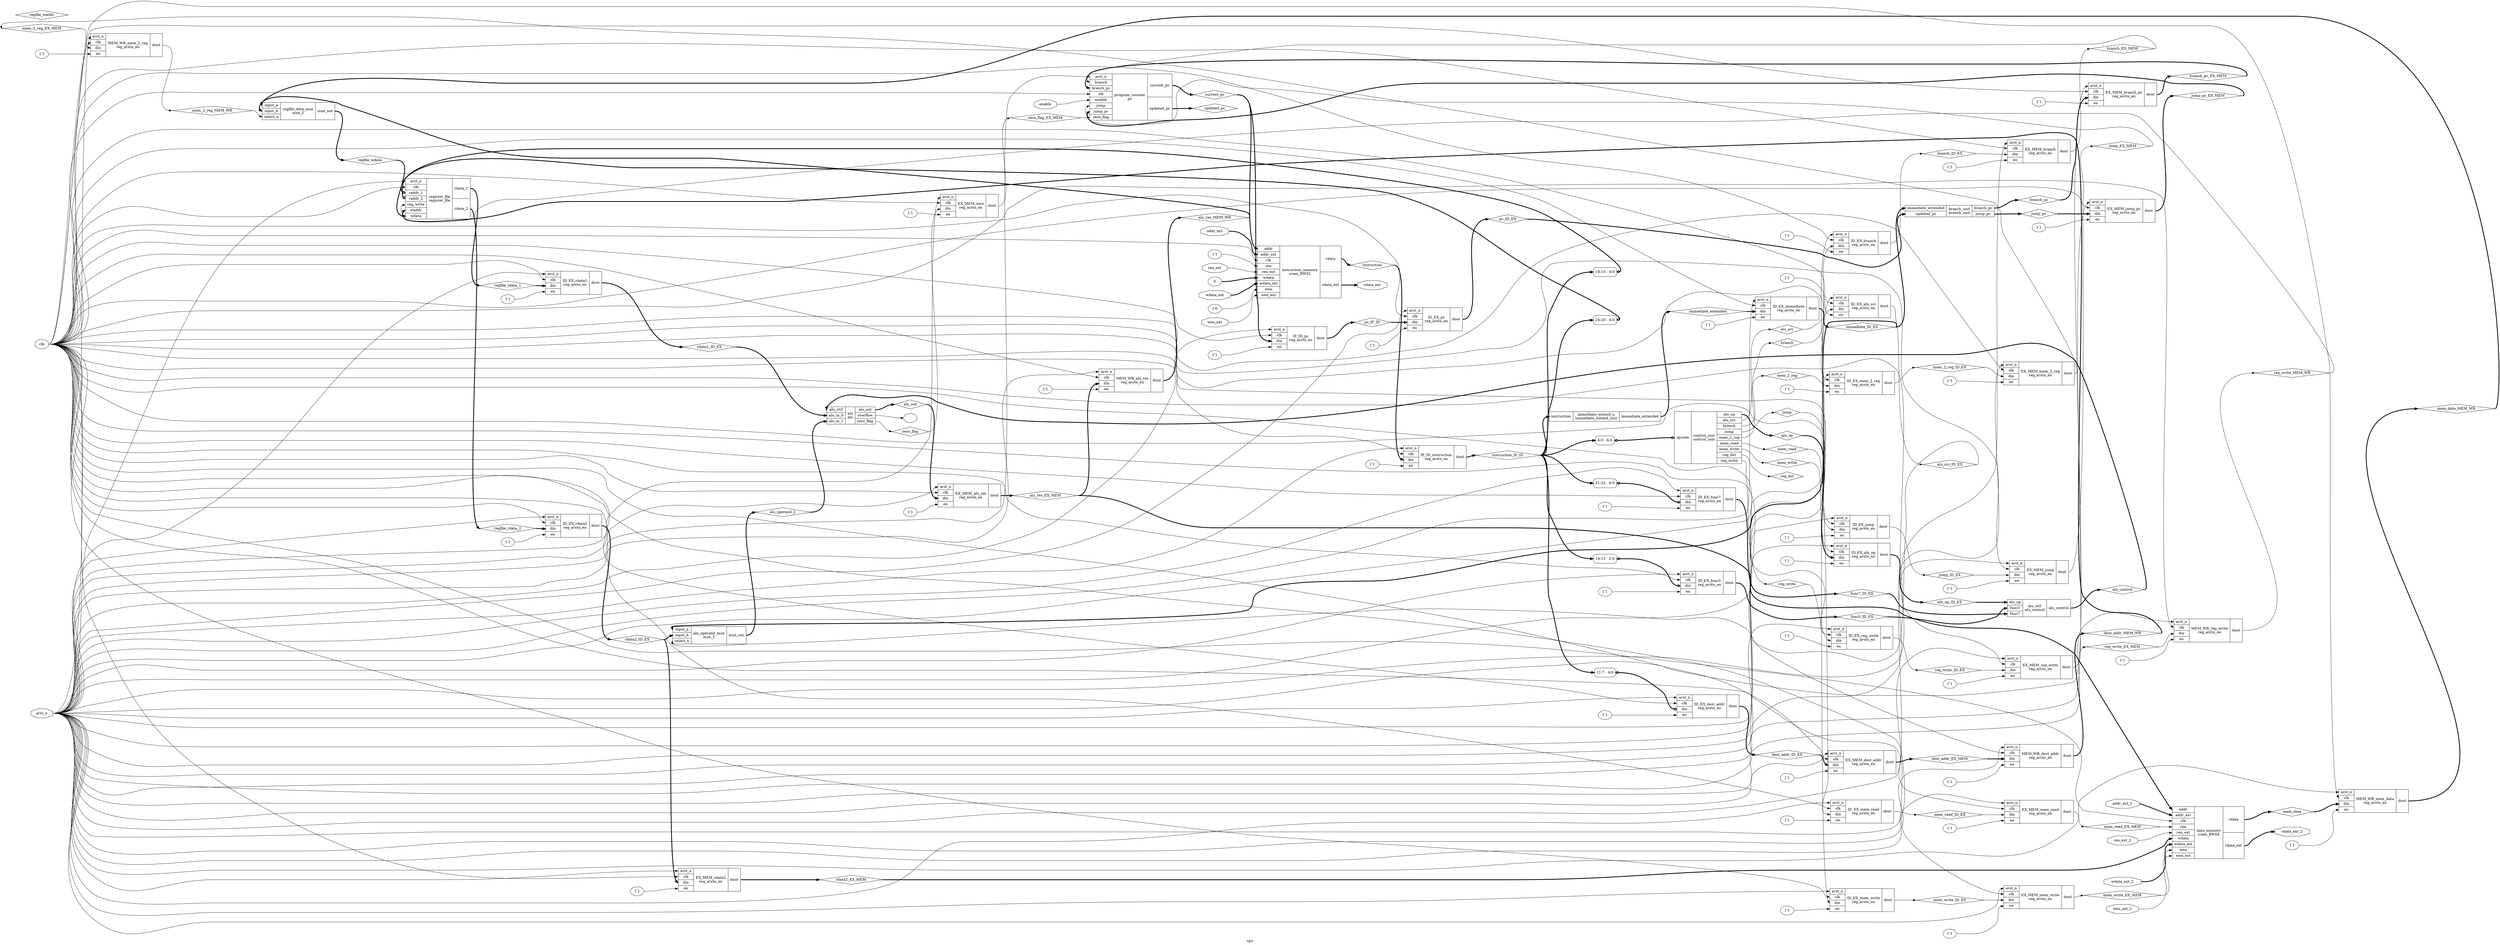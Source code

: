 digraph "cpu" {
label="cpu";
rankdir="LR";
remincross=true;
n1 [ shape=diamond, label="mem_2_reg_EX_MEM", color="black", fontcolor="black" ];
n2 [ shape=diamond, label="mem_2_reg_MEM_WB", color="black", fontcolor="black" ];
n3 [ shape=diamond, label="reg_write_MEM_WB", color="black", fontcolor="black" ];
n4 [ shape=diamond, label="reg_write_EX_MEM", color="black", fontcolor="black" ];
n5 [ shape=diamond, label="branch_EX_MEM", color="black", fontcolor="black" ];
n6 [ shape=diamond, label="jump_EX_MEM", color="black", fontcolor="black" ];
n7 [ shape=diamond, label="mem_read_EX_MEM", color="black", fontcolor="black" ];
n8 [ shape=diamond, label="mem_write_EX_MEM", color="black", fontcolor="black" ];
n9 [ shape=diamond, label="zero_flag_EX_MEM", color="black", fontcolor="black" ];
n10 [ shape=diamond, label="jump_ID_EX", color="black", fontcolor="black" ];
n11 [ shape=diamond, label="branch_ID_EX", color="black", fontcolor="black" ];
n12 [ shape=diamond, label="mem_2_reg_ID_EX", color="black", fontcolor="black" ];
n13 [ shape=diamond, label="mem_write_ID_EX", color="black", fontcolor="black" ];
n14 [ shape=diamond, label="mem_read_ID_EX", color="black", fontcolor="black" ];
n15 [ shape=diamond, label="alu_src_ID_EX", color="black", fontcolor="black" ];
n16 [ shape=diamond, label="reg_write_ID_EX", color="black", fontcolor="black" ];
n17 [ shape=diamond, label="func7_ID_EX", color="black", fontcolor="black" ];
n18 [ shape=diamond, label="func3_ID_EX", color="black", fontcolor="black" ];
n19 [ shape=diamond, label="immediate_ID_EX", color="black", fontcolor="black" ];
n20 [ shape=diamond, label="immediate_extended", color="black", fontcolor="black" ];
n21 [ shape=diamond, label="jump_pc_EX_MEM", color="black", fontcolor="black" ];
n22 [ shape=diamond, label="branch_pc_EX_MEM", color="black", fontcolor="black" ];
n23 [ shape=diamond, label="rdata2_ID_EX", color="black", fontcolor="black" ];
n24 [ shape=diamond, label="rdata1_ID_EX", color="black", fontcolor="black" ];
n25 [ shape=diamond, label="alu_operand_2", color="black", fontcolor="black" ];
n26 [ shape=diamond, label="mem_data_MEM_WB", color="black", fontcolor="black" ];
n27 [ shape=diamond, label="rdata2_EX_MEM", color="black", fontcolor="black" ];
n28 [ shape=diamond, label="regfile_rdata_2", color="black", fontcolor="black" ];
n29 [ shape=diamond, label="regfile_rdata_1", color="black", fontcolor="black" ];
n30 [ shape=diamond, label="alu_res_MEM_WB", color="black", fontcolor="black" ];
n31 [ shape=diamond, label="alu_res_EX_MEM", color="black", fontcolor="black" ];
n32 [ shape=diamond, label="alu_out", color="black", fontcolor="black" ];
n33 [ shape=diamond, label="mem_data", color="black", fontcolor="black" ];
n34 [ shape=diamond, label="regfile_wdata", color="black", fontcolor="black" ];
n35 [ shape=diamond, label="dest_addr_MEM_WB", color="black", fontcolor="black" ];
n36 [ shape=diamond, label="dest_addr_EX_MEM", color="black", fontcolor="black" ];
n37 [ shape=diamond, label="dest_addr_ID_EX", color="black", fontcolor="black" ];
n38 [ shape=diamond, label="regfile_waddr", color="black", fontcolor="black" ];
n39 [ shape=diamond, label="jump", color="black", fontcolor="black" ];
n40 [ shape=diamond, label="reg_write", color="black", fontcolor="black" ];
n41 [ shape=diamond, label="alu_src", color="black", fontcolor="black" ];
n42 [ shape=diamond, label="mem_write", color="black", fontcolor="black" ];
n43 [ shape=diamond, label="mem_2_reg", color="black", fontcolor="black" ];
n44 [ shape=diamond, label="mem_read", color="black", fontcolor="black" ];
n45 [ shape=diamond, label="branch", color="black", fontcolor="black" ];
n46 [ shape=diamond, label="reg_dst", color="black", fontcolor="black" ];
n47 [ shape=diamond, label="alu_control", color="black", fontcolor="black" ];
n48 [ shape=diamond, label="alu_op_ID_EX", color="black", fontcolor="black" ];
n49 [ shape=diamond, label="alu_op", color="black", fontcolor="black" ];
n50 [ shape=diamond, label="instruction_IF_ID", color="black", fontcolor="black" ];
n51 [ shape=diamond, label="instruction", color="black", fontcolor="black" ];
n52 [ shape=diamond, label="pc_ID_EX", color="black", fontcolor="black" ];
n53 [ shape=diamond, label="pc_IF_ID", color="black", fontcolor="black" ];
n54 [ shape=diamond, label="jump_pc", color="black", fontcolor="black" ];
n55 [ shape=diamond, label="current_pc", color="black", fontcolor="black" ];
n56 [ shape=diamond, label="updated_pc", color="black", fontcolor="black" ];
n57 [ shape=diamond, label="branch_pc", color="black", fontcolor="black" ];
n58 [ shape=diamond, label="zero_flag", color="black", fontcolor="black" ];
n59 [ shape=octagon, label="rdata_ext_2", color="black", fontcolor="black" ];
n60 [ shape=octagon, label="rdata_ext", color="black", fontcolor="black" ];
n61 [ shape=octagon, label="wdata_ext_2", color="black", fontcolor="black" ];
n62 [ shape=octagon, label="ren_ext_2", color="black", fontcolor="black" ];
n63 [ shape=octagon, label="wen_ext_2", color="black", fontcolor="black" ];
n64 [ shape=octagon, label="addr_ext_2", color="black", fontcolor="black" ];
n65 [ shape=octagon, label="wdata_ext", color="black", fontcolor="black" ];
n66 [ shape=octagon, label="ren_ext", color="black", fontcolor="black" ];
n67 [ shape=octagon, label="wen_ext", color="black", fontcolor="black" ];
n68 [ shape=octagon, label="addr_ext", color="black", fontcolor="black" ];
n69 [ shape=octagon, label="enable", color="black", fontcolor="black" ];
n70 [ shape=octagon, label="arst_n", color="black", fontcolor="black" ];
n71 [ shape=octagon, label="clk", color="black", fontcolor="black" ];
c76 [ shape=record, label="{{<p72> input_a|<p73> input_b|<p74> select_a}|regfile_data_mux\nmux_2|{<p75> mux_out}}" ];
v0 [ label="1'1" ];
c80 [ shape=record, label="{{<p70> arst_n|<p71> clk|<p77> din|<p78> en}|MEM_WB_mem_2_reg\nreg_arstn_en|{<p79> dout}}" ];
v1 [ label="1'1" ];
c81 [ shape=record, label="{{<p70> arst_n|<p71> clk|<p77> din|<p78> en}|MEM_WB_reg_write\nreg_arstn_en|{<p79> dout}}" ];
v2 [ label="1'1" ];
c82 [ shape=record, label="{{<p70> arst_n|<p71> clk|<p77> din|<p78> en}|MEM_WB_dest_addr\nreg_arstn_en|{<p79> dout}}" ];
v3 [ label="1'1" ];
c83 [ shape=record, label="{{<p70> arst_n|<p71> clk|<p77> din|<p78> en}|MEM_WB_alu_res\nreg_arstn_en|{<p79> dout}}" ];
v4 [ label="1'1" ];
c84 [ shape=record, label="{{<p70> arst_n|<p71> clk|<p77> din|<p78> en}|MEM_WB_mem_data\nreg_arstn_en|{<p79> dout}}" ];
c90 [ shape=record, label="{{<p85> addr|<p68> addr_ext|<p71> clk|<p86> ren|<p66> ren_ext|<p87> wdata|<p65> wdata_ext|<p88> wen|<p67> wen_ext}|data_memory\nsram_BW64|{<p89> rdata|<p60> rdata_ext}}" ];
v5 [ label="1'1" ];
c91 [ shape=record, label="{{<p70> arst_n|<p71> clk|<p77> din|<p78> en}|EX_MEM_zero\nreg_arstn_en|{<p79> dout}}" ];
v6 [ label="1'1" ];
c92 [ shape=record, label="{{<p70> arst_n|<p71> clk|<p77> din|<p78> en}|EX_MEM_mem_2_reg\nreg_arstn_en|{<p79> dout}}" ];
v7 [ label="1'1" ];
c93 [ shape=record, label="{{<p70> arst_n|<p71> clk|<p77> din|<p78> en}|EX_MEM_reg_write\nreg_arstn_en|{<p79> dout}}" ];
v8 [ label="1'1" ];
c94 [ shape=record, label="{{<p70> arst_n|<p71> clk|<p77> din|<p78> en}|EX_MEM_branch\nreg_arstn_en|{<p79> dout}}" ];
v9 [ label="1'1" ];
c95 [ shape=record, label="{{<p70> arst_n|<p71> clk|<p77> din|<p78> en}|EX_MEM_jump\nreg_arstn_en|{<p79> dout}}" ];
v10 [ label="1'1" ];
c96 [ shape=record, label="{{<p70> arst_n|<p71> clk|<p77> din|<p78> en}|EX_MEM_mem_read\nreg_arstn_en|{<p79> dout}}" ];
v11 [ label="1'1" ];
c97 [ shape=record, label="{{<p70> arst_n|<p71> clk|<p77> din|<p78> en}|EX_MEM_mem_write\nreg_arstn_en|{<p79> dout}}" ];
v12 [ label="1'1" ];
c98 [ shape=record, label="{{<p70> arst_n|<p71> clk|<p77> din|<p78> en}|EX_MEM_dest_addr\nreg_arstn_en|{<p79> dout}}" ];
v13 [ label="1'1" ];
c99 [ shape=record, label="{{<p70> arst_n|<p71> clk|<p77> din|<p78> en}|EX_MEM_rdata2\nreg_arstn_en|{<p79> dout}}" ];
v14 [ label="1'1" ];
c100 [ shape=record, label="{{<p70> arst_n|<p71> clk|<p77> din|<p78> en}|EX_MEM_alu_res\nreg_arstn_en|{<p79> dout}}" ];
v15 [ label="1'1" ];
c101 [ shape=record, label="{{<p70> arst_n|<p71> clk|<p77> din|<p78> en}|EX_MEM_jump_pc\nreg_arstn_en|{<p79> dout}}" ];
v16 [ label="1'1" ];
c102 [ shape=record, label="{{<p70> arst_n|<p71> clk|<p77> din|<p78> en}|EX_MEM_branch_pc\nreg_arstn_en|{<p79> dout}}" ];
c103 [ shape=record, label="{{<p20> immediate_extended|<p56> updated_pc}|branch_unit\nbranch_unit|{<p57> branch_pc|<p54> jump_pc}}" ];
v17 [ label="" ];
c108 [ shape=record, label="{{<p104> alu_ctrl|<p105> alu_in_0|<p106> alu_in_1}|alu\nalu|{<p32> alu_out|<p107> overflow|<p58> zero_flag}}" ];
c109 [ shape=record, label="{{<p72> input_a|<p73> input_b|<p74> select_a}|alu_operand_mux\nmux_2|{<p75> mux_out}}" ];
c104 [ shape=record, label="{{<p49> alu_op|<p110> func3|<p111> func7}|alu_ctrl\nalu_control|{<p47> alu_control}}" ];
v18 [ label="1'1" ];
c112 [ shape=record, label="{{<p70> arst_n|<p71> clk|<p77> din|<p78> en}|ID_EX_mem_2_reg\nreg_arstn_en|{<p79> dout}}" ];
v19 [ label="1'1" ];
c113 [ shape=record, label="{{<p70> arst_n|<p71> clk|<p77> din|<p78> en}|ID_EX_reg_write\nreg_arstn_en|{<p79> dout}}" ];
v20 [ label="1'1" ];
c114 [ shape=record, label="{{<p70> arst_n|<p71> clk|<p77> din|<p78> en}|ID_EX_branch\nreg_arstn_en|{<p79> dout}}" ];
v21 [ label="1'1" ];
c115 [ shape=record, label="{{<p70> arst_n|<p71> clk|<p77> din|<p78> en}|ID_EX_jump\nreg_arstn_en|{<p79> dout}}" ];
v22 [ label="1'1" ];
c116 [ shape=record, label="{{<p70> arst_n|<p71> clk|<p77> din|<p78> en}|ID_EX_mem_read\nreg_arstn_en|{<p79> dout}}" ];
v23 [ label="1'1" ];
c117 [ shape=record, label="{{<p70> arst_n|<p71> clk|<p77> din|<p78> en}|ID_EX_mem_write\nreg_arstn_en|{<p79> dout}}" ];
v24 [ label="1'1" ];
c118 [ shape=record, label="{{<p70> arst_n|<p71> clk|<p77> din|<p78> en}|ID_EX_alu_op\nreg_arstn_en|{<p79> dout}}" ];
v25 [ label="1'1" ];
c119 [ shape=record, label="{{<p70> arst_n|<p71> clk|<p77> din|<p78> en}|ID_EX_alu_src\nreg_arstn_en|{<p79> dout}}" ];
v27 [ label="1'1" ];
c120 [ shape=record, label="{{<p70> arst_n|<p71> clk|<p77> din|<p78> en}|ID_EX_dest_addr\nreg_arstn_en|{<p79> dout}}" ];
x26 [ shape=record, style=rounded, label="<s0> 11:7 - 4:0 " ];
x26:e -> c120:p77:w [arrowhead=odiamond, arrowtail=odiamond, dir=both, color="black", style="setlinewidth(3)", label=""];
v29 [ label="1'1" ];
c121 [ shape=record, label="{{<p70> arst_n|<p71> clk|<p77> din|<p78> en}|ID_EX_func3\nreg_arstn_en|{<p79> dout}}" ];
x28 [ shape=record, style=rounded, label="<s0> 14:12 - 2:0 " ];
x28:e -> c121:p77:w [arrowhead=odiamond, arrowtail=odiamond, dir=both, color="black", style="setlinewidth(3)", label=""];
v31 [ label="1'1" ];
c122 [ shape=record, label="{{<p70> arst_n|<p71> clk|<p77> din|<p78> en}|ID_EX_func7\nreg_arstn_en|{<p79> dout}}" ];
x30 [ shape=record, style=rounded, label="<s0> 31:25 - 6:0 " ];
x30:e -> c122:p77:w [arrowhead=odiamond, arrowtail=odiamond, dir=both, color="black", style="setlinewidth(3)", label=""];
v32 [ label="1'1" ];
c123 [ shape=record, label="{{<p70> arst_n|<p71> clk|<p77> din|<p78> en}|ID_EX_immediate\nreg_arstn_en|{<p79> dout}}" ];
v33 [ label="1'1" ];
c124 [ shape=record, label="{{<p70> arst_n|<p71> clk|<p77> din|<p78> en}|ID_EX_rdata2\nreg_arstn_en|{<p79> dout}}" ];
v34 [ label="1'1" ];
c125 [ shape=record, label="{{<p70> arst_n|<p71> clk|<p77> din|<p78> en}|ID_EX_rdata1\nreg_arstn_en|{<p79> dout}}" ];
v35 [ label="1'1" ];
c126 [ shape=record, label="{{<p70> arst_n|<p71> clk|<p77> din|<p78> en}|ID_EX_pc\nreg_arstn_en|{<p79> dout}}" ];
c132 [ shape=record, label="{{<p70> arst_n|<p71> clk|<p127> raddr_1|<p128> raddr_2|<p40> reg_write|<p129> waddr|<p87> wdata}|register_file\nregister_file|{<p130> rdata_1|<p131> rdata_2}}" ];
x36 [ shape=record, style=rounded, label="<s0> 24:20 - 4:0 " ];
x36:e -> c132:p128:w [arrowhead=odiamond, arrowtail=odiamond, dir=both, color="black", style="setlinewidth(3)", label=""];
x37 [ shape=record, style=rounded, label="<s0> 19:15 - 4:0 " ];
x37:e -> c132:p127:w [arrowhead=odiamond, arrowtail=odiamond, dir=both, color="black", style="setlinewidth(3)", label=""];
c134 [ shape=record, label="{{<p133> opcode}|control_unit\ncontrol_unit|{<p49> alu_op|<p41> alu_src|<p45> branch|<p39> jump|<p43> mem_2_reg|<p44> mem_read|<p42> mem_write|<p46> reg_dst|<p40> reg_write}}" ];
x38 [ shape=record, style=rounded, label="<s0> 6:0 - 6:0 " ];
x38:e -> c134:p133:w [arrowhead=odiamond, arrowtail=odiamond, dir=both, color="black", style="setlinewidth(3)", label=""];
c135 [ shape=record, label="{{<p51> instruction}|immediate_extend_u\nimmediate_extend_unit|{<p20> immediate_extended}}" ];
v39 [ label="1'1" ];
c136 [ shape=record, label="{{<p70> arst_n|<p71> clk|<p77> din|<p78> en}|IF_ID_pc\nreg_arstn_en|{<p79> dout}}" ];
v40 [ label="1'1" ];
c137 [ shape=record, label="{{<p70> arst_n|<p71> clk|<p77> din|<p78> en}|IF_ID_instruction\nreg_arstn_en|{<p79> dout}}" ];
v41 [ label="0" ];
v42 [ label="1'1" ];
v43 [ label="1'0" ];
c138 [ shape=record, label="{{<p85> addr|<p68> addr_ext|<p71> clk|<p86> ren|<p66> ren_ext|<p87> wdata|<p65> wdata_ext|<p88> wen|<p67> wen_ext}|instruction_memory\nsram_BW32|{<p89> rdata|<p60> rdata_ext}}" ];
c139 [ shape=record, label="{{<p70> arst_n|<p45> branch|<p57> branch_pc|<p71> clk|<p69> enable|<p39> jump|<p54> jump_pc|<p58> zero_flag}|program_counter\npc|{<p55> current_pc|<p56> updated_pc}}" ];
c92:p79:e -> n1:w [color="black", label=""];
n1:e -> c80:p77:w [color="black", label=""];
c115:p79:e -> n10:w [color="black", label=""];
n10:e -> c95:p77:w [color="black", label=""];
c114:p79:e -> n11:w [color="black", label=""];
n11:e -> c94:p77:w [color="black", label=""];
c112:p79:e -> n12:w [color="black", label=""];
n12:e -> c92:p77:w [color="black", label=""];
c117:p79:e -> n13:w [color="black", label=""];
n13:e -> c97:p77:w [color="black", label=""];
c116:p79:e -> n14:w [color="black", label=""];
n14:e -> c96:p77:w [color="black", label=""];
c119:p79:e -> n15:w [color="black", label=""];
n15:e -> c109:p74:w [color="black", label=""];
c113:p79:e -> n16:w [color="black", label=""];
n16:e -> c93:p77:w [color="black", label=""];
c122:p79:e -> n17:w [color="black", style="setlinewidth(3)", label=""];
n17:e -> c104:p111:w [color="black", style="setlinewidth(3)", label=""];
c121:p79:e -> n18:w [color="black", style="setlinewidth(3)", label=""];
n18:e -> c104:p110:w [color="black", style="setlinewidth(3)", label=""];
c123:p79:e -> n19:w [color="black", style="setlinewidth(3)", label=""];
n19:e -> c103:p20:w [color="black", style="setlinewidth(3)", label=""];
n19:e -> c109:p72:w [color="black", style="setlinewidth(3)", label=""];
c80:p79:e -> n2:w [color="black", label=""];
n2:e -> c76:p74:w [color="black", label=""];
c135:p20:e -> n20:w [color="black", style="setlinewidth(3)", label=""];
n20:e -> c123:p77:w [color="black", style="setlinewidth(3)", label=""];
c101:p79:e -> n21:w [color="black", style="setlinewidth(3)", label=""];
n21:e -> c139:p54:w [color="black", style="setlinewidth(3)", label=""];
c102:p79:e -> n22:w [color="black", style="setlinewidth(3)", label=""];
n22:e -> c139:p57:w [color="black", style="setlinewidth(3)", label=""];
c124:p79:e -> n23:w [color="black", style="setlinewidth(3)", label=""];
n23:e -> c109:p73:w [color="black", style="setlinewidth(3)", label=""];
n23:e -> c99:p77:w [color="black", style="setlinewidth(3)", label=""];
c125:p79:e -> n24:w [color="black", style="setlinewidth(3)", label=""];
n24:e -> c108:p105:w [color="black", style="setlinewidth(3)", label=""];
c109:p75:e -> n25:w [color="black", style="setlinewidth(3)", label=""];
n25:e -> c108:p106:w [color="black", style="setlinewidth(3)", label=""];
c84:p79:e -> n26:w [color="black", style="setlinewidth(3)", label=""];
n26:e -> c76:p72:w [color="black", style="setlinewidth(3)", label=""];
c99:p79:e -> n27:w [color="black", style="setlinewidth(3)", label=""];
n27:e -> c90:p87:w [color="black", style="setlinewidth(3)", label=""];
c132:p131:e -> n28:w [color="black", style="setlinewidth(3)", label=""];
n28:e -> c124:p77:w [color="black", style="setlinewidth(3)", label=""];
c132:p130:e -> n29:w [color="black", style="setlinewidth(3)", label=""];
n29:e -> c125:p77:w [color="black", style="setlinewidth(3)", label=""];
c81:p79:e -> n3:w [color="black", label=""];
n3:e -> c132:p40:w [color="black", label=""];
c83:p79:e -> n30:w [color="black", style="setlinewidth(3)", label=""];
n30:e -> c76:p73:w [color="black", style="setlinewidth(3)", label=""];
c100:p79:e -> n31:w [color="black", style="setlinewidth(3)", label=""];
n31:e -> c83:p77:w [color="black", style="setlinewidth(3)", label=""];
n31:e -> c90:p85:w [color="black", style="setlinewidth(3)", label=""];
c108:p32:e -> n32:w [color="black", style="setlinewidth(3)", label=""];
n32:e -> c100:p77:w [color="black", style="setlinewidth(3)", label=""];
c90:p89:e -> n33:w [color="black", style="setlinewidth(3)", label=""];
n33:e -> c84:p77:w [color="black", style="setlinewidth(3)", label=""];
c76:p75:e -> n34:w [color="black", style="setlinewidth(3)", label=""];
n34:e -> c132:p87:w [color="black", style="setlinewidth(3)", label=""];
c82:p79:e -> n35:w [color="black", style="setlinewidth(3)", label=""];
n35:e -> c132:p129:w [color="black", style="setlinewidth(3)", label=""];
c98:p79:e -> n36:w [color="black", style="setlinewidth(3)", label=""];
n36:e -> c82:p77:w [color="black", style="setlinewidth(3)", label=""];
c120:p79:e -> n37:w [color="black", style="setlinewidth(3)", label=""];
n37:e -> c98:p77:w [color="black", style="setlinewidth(3)", label=""];
c134:p39:e -> n39:w [color="black", label=""];
n39:e -> c115:p77:w [color="black", label=""];
c93:p79:e -> n4:w [color="black", label=""];
n4:e -> c81:p77:w [color="black", label=""];
c134:p40:e -> n40:w [color="black", label=""];
n40:e -> c113:p77:w [color="black", label=""];
c134:p41:e -> n41:w [color="black", label=""];
n41:e -> c119:p77:w [color="black", label=""];
c134:p42:e -> n42:w [color="black", label=""];
n42:e -> c117:p77:w [color="black", label=""];
c134:p43:e -> n43:w [color="black", label=""];
n43:e -> c112:p77:w [color="black", label=""];
c134:p44:e -> n44:w [color="black", label=""];
n44:e -> c116:p77:w [color="black", label=""];
c134:p45:e -> n45:w [color="black", label=""];
n45:e -> c114:p77:w [color="black", label=""];
c134:p46:e -> n46:w [color="black", label=""];
c104:p47:e -> n47:w [color="black", style="setlinewidth(3)", label=""];
n47:e -> c108:p104:w [color="black", style="setlinewidth(3)", label=""];
c118:p79:e -> n48:w [color="black", style="setlinewidth(3)", label=""];
n48:e -> c104:p49:w [color="black", style="setlinewidth(3)", label=""];
c134:p49:e -> n49:w [color="black", style="setlinewidth(3)", label=""];
n49:e -> c118:p77:w [color="black", style="setlinewidth(3)", label=""];
c94:p79:e -> n5:w [color="black", label=""];
n5:e -> c139:p45:w [color="black", label=""];
c137:p79:e -> n50:w [color="black", style="setlinewidth(3)", label=""];
n50:e -> c135:p51:w [color="black", style="setlinewidth(3)", label=""];
n50:e -> x26:s0:w [color="black", style="setlinewidth(3)", label=""];
n50:e -> x28:s0:w [color="black", style="setlinewidth(3)", label=""];
n50:e -> x30:s0:w [color="black", style="setlinewidth(3)", label=""];
n50:e -> x36:s0:w [color="black", style="setlinewidth(3)", label=""];
n50:e -> x37:s0:w [color="black", style="setlinewidth(3)", label=""];
n50:e -> x38:s0:w [color="black", style="setlinewidth(3)", label=""];
c138:p89:e -> n51:w [color="black", style="setlinewidth(3)", label=""];
n51:e -> c137:p77:w [color="black", style="setlinewidth(3)", label=""];
c126:p79:e -> n52:w [color="black", style="setlinewidth(3)", label=""];
n52:e -> c103:p56:w [color="black", style="setlinewidth(3)", label=""];
c136:p79:e -> n53:w [color="black", style="setlinewidth(3)", label=""];
n53:e -> c126:p77:w [color="black", style="setlinewidth(3)", label=""];
c103:p54:e -> n54:w [color="black", style="setlinewidth(3)", label=""];
n54:e -> c101:p77:w [color="black", style="setlinewidth(3)", label=""];
c139:p55:e -> n55:w [color="black", style="setlinewidth(3)", label=""];
n55:e -> c136:p77:w [color="black", style="setlinewidth(3)", label=""];
n55:e -> c138:p85:w [color="black", style="setlinewidth(3)", label=""];
c139:p56:e -> n56:w [color="black", style="setlinewidth(3)", label=""];
c103:p57:e -> n57:w [color="black", style="setlinewidth(3)", label=""];
n57:e -> c102:p77:w [color="black", style="setlinewidth(3)", label=""];
c108:p58:e -> n58:w [color="black", label=""];
n58:e -> c91:p77:w [color="black", label=""];
c90:p60:e -> n59:w [color="black", style="setlinewidth(3)", label=""];
c95:p79:e -> n6:w [color="black", label=""];
n6:e -> c139:p39:w [color="black", label=""];
c138:p60:e -> n60:w [color="black", style="setlinewidth(3)", label=""];
n61:e -> c90:p65:w [color="black", style="setlinewidth(3)", label=""];
n62:e -> c90:p66:w [color="black", label=""];
n63:e -> c90:p67:w [color="black", label=""];
n64:e -> c90:p68:w [color="black", style="setlinewidth(3)", label=""];
n65:e -> c138:p65:w [color="black", style="setlinewidth(3)", label=""];
n66:e -> c138:p66:w [color="black", label=""];
n67:e -> c138:p67:w [color="black", label=""];
n68:e -> c138:p68:w [color="black", style="setlinewidth(3)", label=""];
n69:e -> c139:p69:w [color="black", label=""];
c96:p79:e -> n7:w [color="black", label=""];
n7:e -> c90:p86:w [color="black", label=""];
n70:e -> c100:p70:w [color="black", label=""];
n70:e -> c101:p70:w [color="black", label=""];
n70:e -> c102:p70:w [color="black", label=""];
n70:e -> c112:p70:w [color="black", label=""];
n70:e -> c113:p70:w [color="black", label=""];
n70:e -> c114:p70:w [color="black", label=""];
n70:e -> c115:p70:w [color="black", label=""];
n70:e -> c116:p70:w [color="black", label=""];
n70:e -> c117:p70:w [color="black", label=""];
n70:e -> c118:p70:w [color="black", label=""];
n70:e -> c119:p70:w [color="black", label=""];
n70:e -> c120:p70:w [color="black", label=""];
n70:e -> c121:p70:w [color="black", label=""];
n70:e -> c122:p70:w [color="black", label=""];
n70:e -> c123:p70:w [color="black", label=""];
n70:e -> c124:p70:w [color="black", label=""];
n70:e -> c125:p70:w [color="black", label=""];
n70:e -> c126:p70:w [color="black", label=""];
n70:e -> c132:p70:w [color="black", label=""];
n70:e -> c136:p70:w [color="black", label=""];
n70:e -> c137:p70:w [color="black", label=""];
n70:e -> c139:p70:w [color="black", label=""];
n70:e -> c80:p70:w [color="black", label=""];
n70:e -> c81:p70:w [color="black", label=""];
n70:e -> c82:p70:w [color="black", label=""];
n70:e -> c83:p70:w [color="black", label=""];
n70:e -> c84:p70:w [color="black", label=""];
n70:e -> c91:p70:w [color="black", label=""];
n70:e -> c92:p70:w [color="black", label=""];
n70:e -> c93:p70:w [color="black", label=""];
n70:e -> c94:p70:w [color="black", label=""];
n70:e -> c95:p70:w [color="black", label=""];
n70:e -> c96:p70:w [color="black", label=""];
n70:e -> c97:p70:w [color="black", label=""];
n70:e -> c98:p70:w [color="black", label=""];
n70:e -> c99:p70:w [color="black", label=""];
n71:e -> c100:p71:w [color="black", label=""];
n71:e -> c101:p71:w [color="black", label=""];
n71:e -> c102:p71:w [color="black", label=""];
n71:e -> c112:p71:w [color="black", label=""];
n71:e -> c113:p71:w [color="black", label=""];
n71:e -> c114:p71:w [color="black", label=""];
n71:e -> c115:p71:w [color="black", label=""];
n71:e -> c116:p71:w [color="black", label=""];
n71:e -> c117:p71:w [color="black", label=""];
n71:e -> c118:p71:w [color="black", label=""];
n71:e -> c119:p71:w [color="black", label=""];
n71:e -> c120:p71:w [color="black", label=""];
n71:e -> c121:p71:w [color="black", label=""];
n71:e -> c122:p71:w [color="black", label=""];
n71:e -> c123:p71:w [color="black", label=""];
n71:e -> c124:p71:w [color="black", label=""];
n71:e -> c125:p71:w [color="black", label=""];
n71:e -> c126:p71:w [color="black", label=""];
n71:e -> c132:p71:w [color="black", label=""];
n71:e -> c136:p71:w [color="black", label=""];
n71:e -> c137:p71:w [color="black", label=""];
n71:e -> c138:p71:w [color="black", label=""];
n71:e -> c139:p71:w [color="black", label=""];
n71:e -> c80:p71:w [color="black", label=""];
n71:e -> c81:p71:w [color="black", label=""];
n71:e -> c82:p71:w [color="black", label=""];
n71:e -> c83:p71:w [color="black", label=""];
n71:e -> c84:p71:w [color="black", label=""];
n71:e -> c90:p71:w [color="black", label=""];
n71:e -> c91:p71:w [color="black", label=""];
n71:e -> c92:p71:w [color="black", label=""];
n71:e -> c93:p71:w [color="black", label=""];
n71:e -> c94:p71:w [color="black", label=""];
n71:e -> c95:p71:w [color="black", label=""];
n71:e -> c96:p71:w [color="black", label=""];
n71:e -> c97:p71:w [color="black", label=""];
n71:e -> c98:p71:w [color="black", label=""];
n71:e -> c99:p71:w [color="black", label=""];
c97:p79:e -> n8:w [color="black", label=""];
n8:e -> c90:p88:w [color="black", label=""];
c91:p79:e -> n9:w [color="black", label=""];
n9:e -> c139:p58:w [color="black", label=""];
v0:e -> c80:p78:w [color="black", label=""];
v1:e -> c81:p78:w [color="black", label=""];
v10:e -> c96:p78:w [color="black", label=""];
v11:e -> c97:p78:w [color="black", label=""];
v12:e -> c98:p78:w [color="black", label=""];
v13:e -> c99:p78:w [color="black", label=""];
v14:e -> c100:p78:w [color="black", label=""];
v15:e -> c101:p78:w [color="black", label=""];
v16:e -> c102:p78:w [color="black", label=""];
c108:p107:e -> v17:w [color="black", label=""];
v18:e -> c112:p78:w [color="black", label=""];
v19:e -> c113:p78:w [color="black", label=""];
v2:e -> c82:p78:w [color="black", label=""];
v20:e -> c114:p78:w [color="black", label=""];
v21:e -> c115:p78:w [color="black", label=""];
v22:e -> c116:p78:w [color="black", label=""];
v23:e -> c117:p78:w [color="black", label=""];
v24:e -> c118:p78:w [color="black", label=""];
v25:e -> c119:p78:w [color="black", label=""];
v27:e -> c120:p78:w [color="black", label=""];
v29:e -> c121:p78:w [color="black", label=""];
v3:e -> c83:p78:w [color="black", label=""];
v31:e -> c122:p78:w [color="black", label=""];
v32:e -> c123:p78:w [color="black", label=""];
v33:e -> c124:p78:w [color="black", label=""];
v34:e -> c125:p78:w [color="black", label=""];
v35:e -> c126:p78:w [color="black", label=""];
v39:e -> c136:p78:w [color="black", label=""];
v4:e -> c84:p78:w [color="black", label=""];
v40:e -> c137:p78:w [color="black", label=""];
v41:e -> c138:p87:w [color="black", style="setlinewidth(3)", label=""];
v42:e -> c138:p86:w [color="black", label=""];
v43:e -> c138:p88:w [color="black", label=""];
v5:e -> c91:p78:w [color="black", label=""];
v6:e -> c92:p78:w [color="black", label=""];
v7:e -> c93:p78:w [color="black", label=""];
v8:e -> c94:p78:w [color="black", label=""];
v9:e -> c95:p78:w [color="black", label=""];
}
